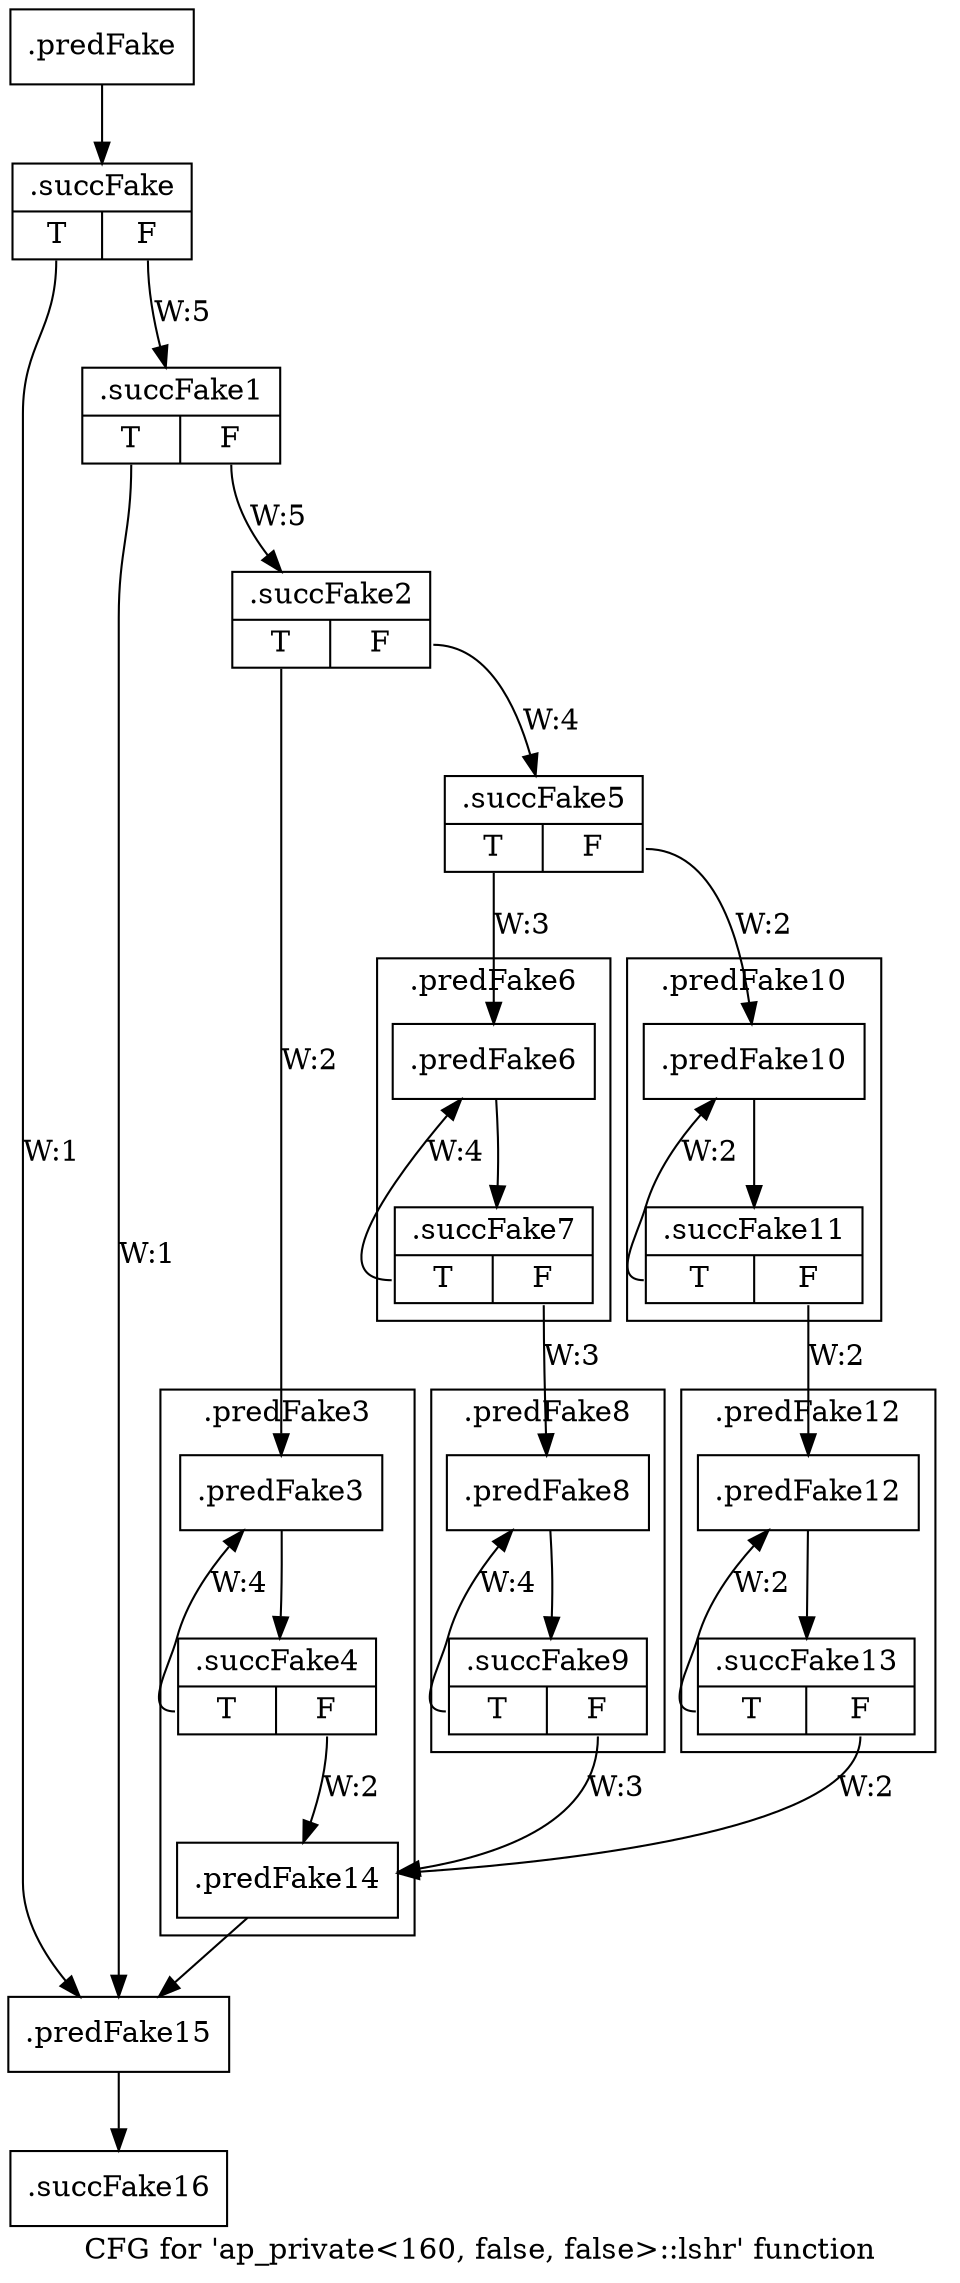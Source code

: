 digraph "CFG for 'ap_private\<160, false, false\>::lshr' function" {
	label="CFG for 'ap_private\<160, false, false\>::lshr' function";

	Node0x583ea40 [shape=record,filename="",linenumber="",label="{.predFake}"];
	Node0x583ea40 -> Node0x6072170[ callList="" memoryops="" filename="/mnt/xilinx/Vitis_HLS/2021.2/include/etc/ap_private.h" execusionnum="4"];
	Node0x6072170 [shape=record,filename="/mnt/xilinx/Vitis_HLS/2021.2/include/etc/ap_private.h",linenumber="4999",label="{.succFake|{<s0>T|<s1>F}}"];
	Node0x6072170:s0 -> Node0x583fb50[label="W:1" callList="" memoryops="" filename="/mnt/xilinx/Vitis_HLS/2021.2/include/etc/ap_private.h" execusionnum="0"];
	Node0x6072170:s1 -> Node0x6072220[label="W:5" callList="" memoryops="" filename="/mnt/xilinx/Vitis_HLS/2021.2/include/etc/ap_private.h" execusionnum="4"];
	Node0x6072220 [shape=record,filename="/mnt/xilinx/Vitis_HLS/2021.2/include/etc/ap_private.h",linenumber="5004",label="{.succFake1|{<s0>T|<s1>F}}"];
	Node0x6072220:s0 -> Node0x583fb50[label="W:1" callList="" memoryops="" filename="/mnt/xilinx/Vitis_HLS/2021.2/include/etc/ap_private.h" execusionnum="0"];
	Node0x6072220:s1 -> Node0x6072300[label="W:5" callList="" memoryops="" filename="/mnt/xilinx/Vitis_HLS/2021.2/include/etc/ap_private.h" execusionnum="4"];
	Node0x6072300 [shape=record,filename="/mnt/xilinx/Vitis_HLS/2021.2/include/etc/ap_private.h",linenumber="5012",label="{.succFake2|{<s0>T|<s1>F}}"];
	Node0x6072300:s0 -> Node0x583f3d0[label="W:2" callList="" memoryops="" filename="/mnt/xilinx/Vitis_HLS/2021.2/include/etc/ap_private.h" execusionnum="1"];
	Node0x6072300:s1 -> Node0x60725a0[label="W:4" callList="" memoryops="" filename="/mnt/xilinx/Vitis_HLS/2021.2/include/etc/ap_private.h" execusionnum="3"];
	Node0x60725a0 [shape=record,filename="/mnt/xilinx/Vitis_HLS/2021.2/include/etc/ap_private.h",linenumber="5027",label="{.succFake5|{<s0>T|<s1>F}}"];
	Node0x60725a0:s0 -> Node0x583f5b0[label="W:3" callList="" memoryops="" filename="/mnt/xilinx/Vitis_HLS/2021.2/include/etc/ap_private.h" execusionnum="2"];
	Node0x60725a0:s1 -> Node0x583f880[label="W:2" callList="" memoryops="" filename="/mnt/xilinx/Vitis_HLS/2021.2/include/etc/ap_private.h" execusionnum="1"];
	Node0x583fb00 [shape=record,filename="/mnt/xilinx/Vitis_HLS/2021.2/include/etc/ap_private.h",linenumber="5046",label="{.predFake14}"];
	Node0x583fb00 -> Node0x583fb50[ callList="" memoryops="" filename="/mnt/xilinx/Vitis_HLS/2021.2/include/etc/ap_private.h" execusionnum="4"];
	Node0x583fb50 [shape=record,filename="/mnt/xilinx/Vitis_HLS/2021.2/include/etc/ap_private.h",linenumber="5046",label="{.predFake15}"];
	Node0x583fb50 -> Node0x6072c50[ callList="" memoryops="" filename="/mnt/xilinx/Vitis_HLS/2021.2/include/etc/ap_private.h" execusionnum="0"];
	Node0x6072c50 [shape=record,filename="/mnt/xilinx/Vitis_HLS/2021.2/include/etc/ap_private.h",linenumber="5046",label="{.succFake16}"];
subgraph cluster_0 {
	label=".predFake3";
	tripcount="3";
	invocationtime="2";

	Node0x583f3d0 [shape=record,filename="/mnt/xilinx/Vitis_HLS/2021.2/include/etc/ap_private.h",linenumber="5014",label="{.predFake3}"];
	Node0x583f3d0 -> Node0x60724f0[ callList="" memoryops="" filename="/mnt/xilinx/Vitis_HLS/2021.2/include/etc/ap_private.h" execusionnum="4"];
	Node0x60724f0 [shape=record,filename="/mnt/xilinx/Vitis_HLS/2021.2/include/etc/ap_private.h",linenumber="5014",label="{.succFake4|{<s0>T|<s1>F}}"];
	Node0x60724f0:s0 -> Node0x583f3d0[label="W:4" callList="" memoryops="" filename="/mnt/xilinx/Vitis_HLS/2021.2/include/etc/ap_private.h" execusionnum="3"];
	Node0x60724f0:s1 -> Node0x583fb00[label="W:2" callList="" memoryops="" filename="/mnt/xilinx/Vitis_HLS/2021.2/include/etc/ap_private.h" execusionnum="1"];
}
subgraph cluster_1 {
	label=".predFake8";
	tripcount="3";
	invocationtime="3";

	Node0x583f6f0 [shape=record,filename="/mnt/xilinx/Vitis_HLS/2021.2/include/etc/ap_private.h",linenumber="5029",label="{.predFake8}"];
	Node0x583f6f0 -> Node0x6072950[ callList="" memoryops="" filename="/mnt/xilinx/Vitis_HLS/2021.2/include/etc/ap_private.h" execusionnum="5"];
	Node0x6072950 [shape=record,filename="/mnt/xilinx/Vitis_HLS/2021.2/include/etc/ap_private.h",linenumber="5029",label="{.succFake9|{<s0>T|<s1>F}}"];
	Node0x6072950:s0 -> Node0x583f6f0[label="W:4" callList="" memoryops="" filename="/mnt/xilinx/Vitis_HLS/2021.2/include/etc/ap_private.h" execusionnum="3"];
	Node0x6072950:s1 -> Node0x583fb00[label="W:3" callList="" memoryops="" filename="/mnt/xilinx/Vitis_HLS/2021.2/include/etc/ap_private.h" execusionnum="2"];
}
subgraph cluster_2 {
	label=".predFake6";
	tripcount="3";
	invocationtime="3";

	Node0x583f5b0 [shape=record,filename="/mnt/xilinx/Vitis_HLS/2021.2/include/etc/ap_private.h",linenumber="5028",label="{.predFake6}"];
	Node0x583f5b0 -> Node0x6072790[ callList="" memoryops="" filename="/mnt/xilinx/Vitis_HLS/2021.2/include/etc/ap_private.h" execusionnum="5"];
	Node0x6072790 [shape=record,filename="/mnt/xilinx/Vitis_HLS/2021.2/include/etc/ap_private.h",linenumber="5028",label="{.succFake7|{<s0>T|<s1>F}}"];
	Node0x6072790:s0 -> Node0x583f5b0[label="W:4" callList="" memoryops="" filename="/mnt/xilinx/Vitis_HLS/2021.2/include/etc/ap_private.h" execusionnum="3"];
	Node0x6072790:s1 -> Node0x583f6f0[label="W:3" callList="" memoryops="" filename="/mnt/xilinx/Vitis_HLS/2021.2/include/etc/ap_private.h" execusionnum="2"];
}
subgraph cluster_3 {
	label=".predFake12";
	tripcount="1";
	invocationtime="2";

	Node0x583f9c0 [shape=record,filename="/mnt/xilinx/Vitis_HLS/2021.2/include/etc/ap_private.h",linenumber="5043",label="{.predFake12}"];
	Node0x583f9c0 -> Node0x60717d0[ callList="" memoryops="" filename="/mnt/xilinx/Vitis_HLS/2021.2/include/etc/ap_private.h" execusionnum="2"];
	Node0x60717d0 [shape=record,filename="/mnt/xilinx/Vitis_HLS/2021.2/include/etc/ap_private.h",linenumber="5043",label="{.succFake13|{<s0>T|<s1>F}}"];
	Node0x60717d0:s0 -> Node0x583f9c0[label="W:2" callList="" memoryops="" filename="/mnt/xilinx/Vitis_HLS/2021.2/include/etc/ap_private.h" execusionnum="1"];
	Node0x60717d0:s1 -> Node0x583fb00[label="W:2" callList="" memoryops="" filename="/mnt/xilinx/Vitis_HLS/2021.2/include/etc/ap_private.h" execusionnum="1"];
}
subgraph cluster_4 {
	label=".predFake10";
	tripcount="1";
	invocationtime="2";

	Node0x583f880 [shape=record,filename="/mnt/xilinx/Vitis_HLS/2021.2/include/etc/ap_private.h",linenumber="5036",label="{.predFake10}"];
	Node0x583f880 -> Node0x6072030[ callList="" memoryops="" filename="/mnt/xilinx/Vitis_HLS/2021.2/include/etc/ap_private.h" execusionnum="2"];
	Node0x6072030 [shape=record,filename="/mnt/xilinx/Vitis_HLS/2021.2/include/etc/ap_private.h",linenumber="5036",label="{.succFake11|{<s0>T|<s1>F}}"];
	Node0x6072030:s0 -> Node0x583f880[label="W:2" callList="" memoryops="" filename="/mnt/xilinx/Vitis_HLS/2021.2/include/etc/ap_private.h" execusionnum="1"];
	Node0x6072030:s1 -> Node0x583f9c0[label="W:2" callList="" memoryops="" filename="/mnt/xilinx/Vitis_HLS/2021.2/include/etc/ap_private.h" execusionnum="1"];
}
}
